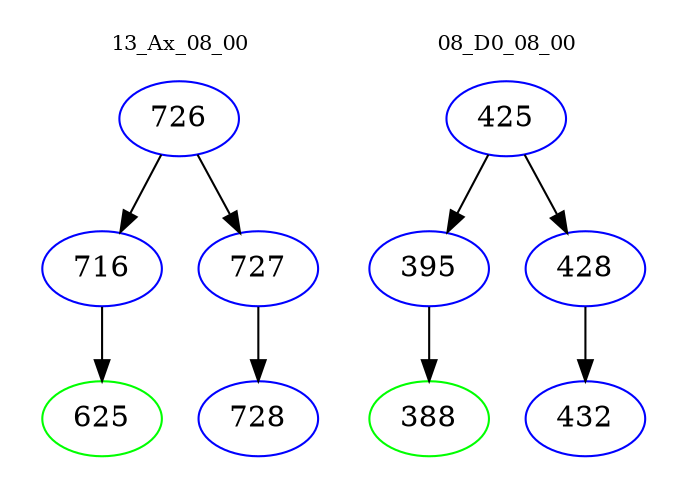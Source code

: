 digraph{
subgraph cluster_0 {
color = white
label = "13_Ax_08_00";
fontsize=10;
T0_726 [label="726", color="blue"]
T0_726 -> T0_716 [color="black"]
T0_716 [label="716", color="blue"]
T0_716 -> T0_625 [color="black"]
T0_625 [label="625", color="green"]
T0_726 -> T0_727 [color="black"]
T0_727 [label="727", color="blue"]
T0_727 -> T0_728 [color="black"]
T0_728 [label="728", color="blue"]
}
subgraph cluster_1 {
color = white
label = "08_D0_08_00";
fontsize=10;
T1_425 [label="425", color="blue"]
T1_425 -> T1_395 [color="black"]
T1_395 [label="395", color="blue"]
T1_395 -> T1_388 [color="black"]
T1_388 [label="388", color="green"]
T1_425 -> T1_428 [color="black"]
T1_428 [label="428", color="blue"]
T1_428 -> T1_432 [color="black"]
T1_432 [label="432", color="blue"]
}
}
